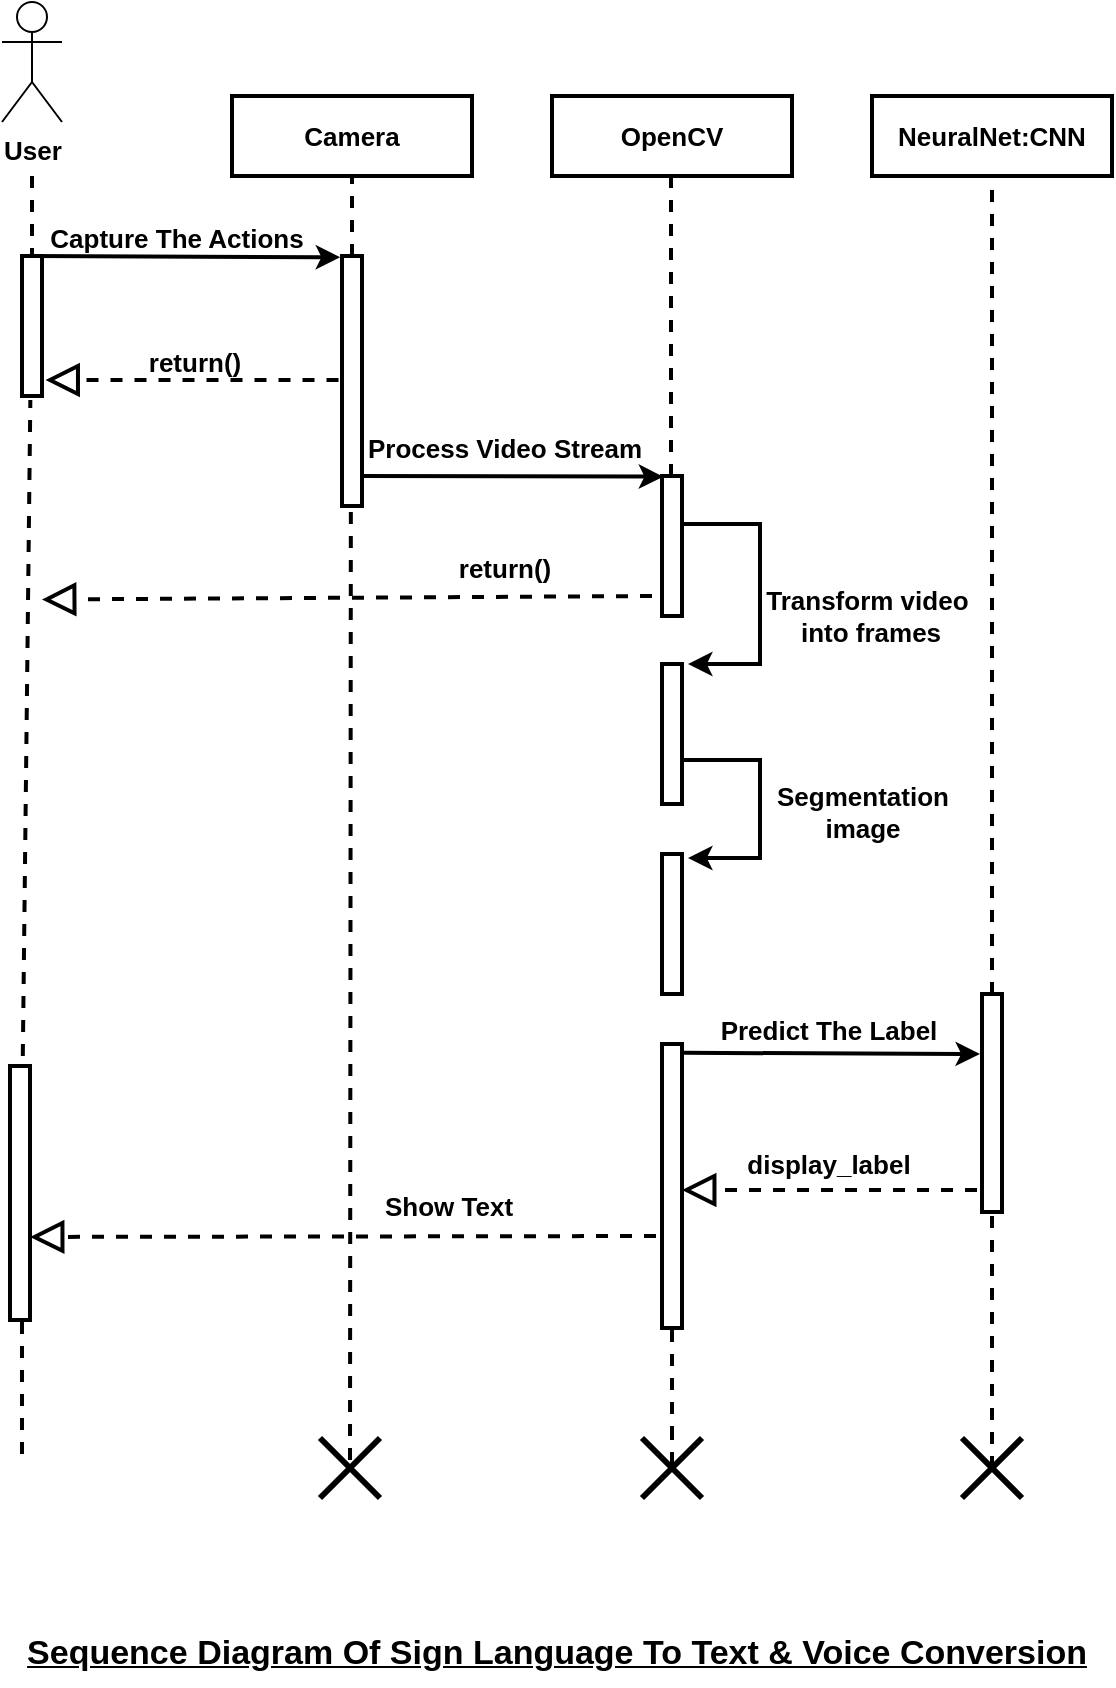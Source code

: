 <mxfile version="21.4.0" type="device">
  <diagram name="Page-1" id="BXRBHZn7yLMNFsL2Z0cU">
    <mxGraphModel dx="2250" dy="1832" grid="0" gridSize="10" guides="1" tooltips="1" connect="1" arrows="1" fold="1" page="1" pageScale="1" pageWidth="850" pageHeight="1100" math="0" shadow="0">
      <root>
        <mxCell id="0" />
        <mxCell id="1" parent="0" />
        <mxCell id="JIB8A858qkFbzwJGb11z-1" value="Camera" style="rounded=0;whiteSpace=wrap;html=1;strokeWidth=2;fontStyle=1;fontSize=13;" vertex="1" parent="1">
          <mxGeometry x="-587" y="-1013" width="120" height="40" as="geometry" />
        </mxCell>
        <mxCell id="JIB8A858qkFbzwJGb11z-2" value="" style="endArrow=none;dashed=1;html=1;rounded=0;entryX=0.5;entryY=1;entryDx=0;entryDy=0;startArrow=none;strokeWidth=2;fontStyle=1;fontSize=13;" edge="1" parent="1" target="JIB8A858qkFbzwJGb11z-1">
          <mxGeometry width="50" height="50" relative="1" as="geometry">
            <mxPoint x="-527" y="-933" as="sourcePoint" />
            <mxPoint x="-387" y="-883" as="targetPoint" />
          </mxGeometry>
        </mxCell>
        <mxCell id="JIB8A858qkFbzwJGb11z-3" value="" style="endArrow=none;dashed=1;html=1;rounded=0;entryX=0.5;entryY=1;entryDx=0;entryDy=0;startArrow=none;strokeWidth=2;fontStyle=1;fontSize=13;" edge="1" parent="1">
          <mxGeometry width="50" height="50" relative="1" as="geometry">
            <mxPoint x="-367.5" y="-823" as="sourcePoint" />
            <mxPoint x="-367.5" y="-973" as="targetPoint" />
          </mxGeometry>
        </mxCell>
        <mxCell id="JIB8A858qkFbzwJGb11z-4" value="" style="endArrow=none;dashed=1;html=1;rounded=0;entryX=0.5;entryY=1;entryDx=0;entryDy=0;strokeWidth=2;startArrow=none;fontStyle=1;fontSize=13;" edge="1" parent="1" source="JIB8A858qkFbzwJGb11z-41">
          <mxGeometry width="50" height="50" relative="1" as="geometry">
            <mxPoint x="-207.33" y="7" as="sourcePoint" />
            <mxPoint x="-207" y="-973" as="targetPoint" />
          </mxGeometry>
        </mxCell>
        <mxCell id="JIB8A858qkFbzwJGb11z-6" value="" style="endArrow=none;dashed=1;html=1;rounded=0;entryX=0.443;entryY=1.01;entryDx=0;entryDy=0;startArrow=none;entryPerimeter=0;strokeWidth=2;fontStyle=1;fontSize=13;" edge="1" parent="1" target="JIB8A858qkFbzwJGb11z-20">
          <mxGeometry width="50" height="50" relative="1" as="geometry">
            <mxPoint x="-528" y="-331" as="sourcePoint" />
            <mxPoint x="-527" y="-853" as="targetPoint" />
          </mxGeometry>
        </mxCell>
        <mxCell id="JIB8A858qkFbzwJGb11z-7" value="" style="endArrow=classic;html=1;rounded=0;entryX=-0.09;entryY=0.008;entryDx=0;entryDy=0;entryPerimeter=0;strokeWidth=2;fontStyle=1;fontSize=13;" edge="1" parent="1">
          <mxGeometry width="50" height="50" relative="1" as="geometry">
            <mxPoint x="-687" y="-933" as="sourcePoint" />
            <mxPoint x="-532.9" y="-932.36" as="targetPoint" />
          </mxGeometry>
        </mxCell>
        <mxCell id="JIB8A858qkFbzwJGb11z-8" value="" style="endArrow=none;dashed=1;html=1;rounded=0;startArrow=none;strokeWidth=2;fontStyle=1;fontSize=13;" edge="1" parent="1" target="JIB8A858qkFbzwJGb11z-91" source="JIB8A858qkFbzwJGb11z-103">
          <mxGeometry width="50" height="50" relative="1" as="geometry">
            <mxPoint x="-367" y="-329" as="sourcePoint" />
            <mxPoint x="-367" y="-380" as="targetPoint" />
          </mxGeometry>
        </mxCell>
        <mxCell id="JIB8A858qkFbzwJGb11z-9" value="" style="html=1;points=[];perimeter=orthogonalPerimeter;strokeWidth=2;fontStyle=1;fontSize=13;" vertex="1" parent="1">
          <mxGeometry x="-692" y="-933" width="10" height="70" as="geometry" />
        </mxCell>
        <mxCell id="JIB8A858qkFbzwJGb11z-10" value="" style="endArrow=none;dashed=1;html=1;rounded=0;exitX=0.5;exitY=1;exitDx=0;exitDy=0;strokeWidth=2;fontStyle=1;fontSize=13;" edge="1" parent="1" target="JIB8A858qkFbzwJGb11z-9">
          <mxGeometry width="50" height="50" relative="1" as="geometry">
            <mxPoint x="-687" y="-973" as="sourcePoint" />
            <mxPoint x="-687" y="-463" as="targetPoint" />
          </mxGeometry>
        </mxCell>
        <mxCell id="JIB8A858qkFbzwJGb11z-11" value="" style="endArrow=classic;html=1;rounded=0;entryX=0.062;entryY=0.004;entryDx=0;entryDy=0;entryPerimeter=0;strokeWidth=2;fontStyle=1;fontSize=13;" edge="1" parent="1">
          <mxGeometry width="50" height="50" relative="1" as="geometry">
            <mxPoint x="-525" y="-823" as="sourcePoint" />
            <mxPoint x="-371.38" y="-822.68" as="targetPoint" />
            <Array as="points" />
          </mxGeometry>
        </mxCell>
        <mxCell id="JIB8A858qkFbzwJGb11z-12" value="" style="endArrow=block;dashed=1;endFill=0;endSize=12;html=1;rounded=0;strokeWidth=2;fontStyle=1;fontSize=13;entryX=1.433;entryY=0.277;entryDx=0;entryDy=0;entryPerimeter=0;" edge="1" parent="1">
          <mxGeometry width="160" relative="1" as="geometry">
            <mxPoint x="-377" y="-763" as="sourcePoint" />
            <mxPoint x="-681.67" y="-761" as="targetPoint" />
            <Array as="points">
              <mxPoint x="-682" y="-761.25" />
            </Array>
          </mxGeometry>
        </mxCell>
        <mxCell id="JIB8A858qkFbzwJGb11z-14" value="" style="endArrow=classic;html=1;rounded=0;dashed=1;labelBackgroundColor=default;strokeColor=default;strokeWidth=2;fontFamily=Helvetica;fontSize=13;fontColor=default;endSize=12;shape=connector;fontStyle=1" edge="1" parent="1">
          <mxGeometry width="50" height="50" relative="1" as="geometry">
            <mxPoint x="-397" y="-453" as="sourcePoint" />
            <mxPoint x="-397" y="-453" as="targetPoint" />
          </mxGeometry>
        </mxCell>
        <mxCell id="JIB8A858qkFbzwJGb11z-20" value="" style="html=1;points=[];perimeter=orthogonalPerimeter;strokeWidth=2;fontStyle=1;fontSize=13;" vertex="1" parent="1">
          <mxGeometry x="-532" y="-933" width="10" height="125" as="geometry" />
        </mxCell>
        <mxCell id="JIB8A858qkFbzwJGb11z-21" value="" style="html=1;points=[];perimeter=orthogonalPerimeter;strokeWidth=2;fontStyle=1;fontSize=13;" vertex="1" parent="1">
          <mxGeometry x="-372" y="-823" width="10" height="70" as="geometry" />
        </mxCell>
        <mxCell id="JIB8A858qkFbzwJGb11z-24" value="OpenCV" style="rounded=0;whiteSpace=wrap;html=1;strokeWidth=2;fontStyle=1;fontSize=13;" vertex="1" parent="1">
          <mxGeometry x="-427" y="-1013" width="120" height="40" as="geometry" />
        </mxCell>
        <mxCell id="JIB8A858qkFbzwJGb11z-26" value="NeuralNet:CNN" style="rounded=0;whiteSpace=wrap;html=1;strokeWidth=2;fontStyle=1;fontSize=13;" vertex="1" parent="1">
          <mxGeometry x="-267" y="-1013" width="120" height="40" as="geometry" />
        </mxCell>
        <mxCell id="JIB8A858qkFbzwJGb11z-27" value="&lt;span style=&quot;font-size: 13px;&quot;&gt;Capture The Actions&lt;/span&gt;" style="text;html=1;align=center;verticalAlign=middle;resizable=0;points=[];autosize=1;strokeColor=none;fillColor=none;fontSize=13;fontFamily=Helvetica;fontColor=default;strokeWidth=2;fontStyle=1" vertex="1" parent="1">
          <mxGeometry x="-688" y="-956" width="145" height="28" as="geometry" />
        </mxCell>
        <mxCell id="JIB8A858qkFbzwJGb11z-28" value="Process Video Stream" style="text;html=1;align=center;verticalAlign=middle;resizable=0;points=[];autosize=1;strokeColor=none;fillColor=none;fontSize=13;fontFamily=Helvetica;fontColor=default;strokeWidth=2;fontStyle=1" vertex="1" parent="1">
          <mxGeometry x="-528.5" y="-851" width="155" height="28" as="geometry" />
        </mxCell>
        <mxCell id="JIB8A858qkFbzwJGb11z-29" value="return()" style="text;html=1;align=center;verticalAlign=middle;resizable=0;points=[];autosize=1;strokeColor=none;fillColor=none;fontSize=13;fontFamily=Helvetica;fontColor=default;strokeWidth=2;fontStyle=1" vertex="1" parent="1">
          <mxGeometry x="-483" y="-791" width="64" height="28" as="geometry" />
        </mxCell>
        <mxCell id="JIB8A858qkFbzwJGb11z-34" value="" style="endArrow=block;dashed=1;endFill=0;endSize=12;html=1;rounded=0;strokeWidth=2;fontStyle=1;fontSize=13;entryX=1.433;entryY=0.277;entryDx=0;entryDy=0;entryPerimeter=0;" edge="1" parent="1">
          <mxGeometry width="160" relative="1" as="geometry">
            <mxPoint x="-533.75" y="-871" as="sourcePoint" />
            <mxPoint x="-679.92" y="-870.75" as="targetPoint" />
            <Array as="points">
              <mxPoint x="-680.25" y="-871" />
            </Array>
          </mxGeometry>
        </mxCell>
        <mxCell id="JIB8A858qkFbzwJGb11z-35" value="return()" style="text;html=1;align=center;verticalAlign=middle;resizable=0;points=[];autosize=1;strokeColor=none;fillColor=none;fontSize=13;fontFamily=Helvetica;fontColor=default;strokeWidth=2;fontStyle=1" vertex="1" parent="1">
          <mxGeometry x="-638" y="-894" width="64" height="28" as="geometry" />
        </mxCell>
        <mxCell id="JIB8A858qkFbzwJGb11z-40" value="" style="endArrow=none;dashed=1;html=1;rounded=0;entryX=0.5;entryY=1;entryDx=0;entryDy=0;strokeWidth=2;fontStyle=1;fontSize=13;" edge="1" parent="1" target="JIB8A858qkFbzwJGb11z-41">
          <mxGeometry width="50" height="50" relative="1" as="geometry">
            <mxPoint x="-207" y="-327" as="sourcePoint" />
            <mxPoint x="-207" y="-973" as="targetPoint" />
          </mxGeometry>
        </mxCell>
        <mxCell id="JIB8A858qkFbzwJGb11z-41" value="" style="html=1;points=[];perimeter=orthogonalPerimeter;strokeWidth=2;fontStyle=1;fontSize=13;" vertex="1" parent="1">
          <mxGeometry x="-212" y="-564" width="10" height="109" as="geometry" />
        </mxCell>
        <mxCell id="JIB8A858qkFbzwJGb11z-53" value="User" style="shape=umlActor;verticalLabelPosition=bottom;verticalAlign=top;html=1;outlineConnect=0;fontSize=13;fontStyle=1" vertex="1" parent="1">
          <mxGeometry x="-702" y="-1060" width="30" height="60" as="geometry" />
        </mxCell>
        <mxCell id="JIB8A858qkFbzwJGb11z-55" value="Segmentation&lt;br&gt;image" style="text;html=1;align=center;verticalAlign=middle;resizable=0;points=[];autosize=1;strokeColor=none;fillColor=none;fontSize=13;fontStyle=1" vertex="1" parent="1">
          <mxGeometry x="-324" y="-677" width="104" height="43" as="geometry" />
        </mxCell>
        <mxCell id="JIB8A858qkFbzwJGb11z-56" value="" style="endArrow=classic;html=1;rounded=0;strokeWidth=2;fontStyle=1;fontSize=13;" edge="1" parent="1">
          <mxGeometry width="50" height="50" relative="1" as="geometry">
            <mxPoint x="-362" y="-799" as="sourcePoint" />
            <mxPoint x="-359" y="-729" as="targetPoint" />
            <Array as="points">
              <mxPoint x="-323" y="-799" />
              <mxPoint x="-323" y="-759" />
              <mxPoint x="-323" y="-729" />
            </Array>
          </mxGeometry>
        </mxCell>
        <mxCell id="JIB8A858qkFbzwJGb11z-57" value="Transform video&amp;nbsp;&lt;br&gt;into frames" style="text;html=1;align=center;verticalAlign=middle;resizable=0;points=[];autosize=1;strokeColor=none;fillColor=none;fontSize=13;fontStyle=1" vertex="1" parent="1">
          <mxGeometry x="-330" y="-775" width="123" height="43" as="geometry" />
        </mxCell>
        <mxCell id="JIB8A858qkFbzwJGb11z-84" value="" style="endArrow=none;dashed=1;html=1;rounded=0;entryX=0.443;entryY=1.01;entryDx=0;entryDy=0;startArrow=none;entryPerimeter=0;strokeWidth=2;fontStyle=1;fontSize=13;" edge="1" parent="1" source="JIB8A858qkFbzwJGb11z-87">
          <mxGeometry width="50" height="50" relative="1" as="geometry">
            <mxPoint x="-693" y="-407" as="sourcePoint" />
            <mxPoint x="-687.83" y="-861" as="targetPoint" />
            <Array as="points">
              <mxPoint x="-693" y="-411" />
            </Array>
          </mxGeometry>
        </mxCell>
        <mxCell id="JIB8A858qkFbzwJGb11z-88" value="" style="endArrow=none;dashed=1;html=1;rounded=0;startArrow=none;strokeWidth=2;fontStyle=1;fontSize=13;" edge="1" parent="1" target="JIB8A858qkFbzwJGb11z-87">
          <mxGeometry width="50" height="50" relative="1" as="geometry">
            <mxPoint x="-692" y="-334" as="sourcePoint" />
            <mxPoint x="-692" y="-278" as="targetPoint" />
            <Array as="points" />
          </mxGeometry>
        </mxCell>
        <mxCell id="JIB8A858qkFbzwJGb11z-89" value="" style="html=1;points=[];perimeter=orthogonalPerimeter;strokeWidth=2;fontStyle=1;fontSize=13;" vertex="1" parent="1">
          <mxGeometry x="-372" y="-729" width="10" height="70" as="geometry" />
        </mxCell>
        <mxCell id="JIB8A858qkFbzwJGb11z-90" value="" style="html=1;points=[];perimeter=orthogonalPerimeter;strokeWidth=2;fontStyle=1;fontSize=13;" vertex="1" parent="1">
          <mxGeometry x="-372" y="-634" width="10" height="70" as="geometry" />
        </mxCell>
        <mxCell id="JIB8A858qkFbzwJGb11z-91" value="" style="html=1;points=[];perimeter=orthogonalPerimeter;strokeWidth=2;fontStyle=1;fontSize=13;" vertex="1" parent="1">
          <mxGeometry x="-372" y="-539" width="10" height="142" as="geometry" />
        </mxCell>
        <mxCell id="JIB8A858qkFbzwJGb11z-92" value="" style="endArrow=classic;html=1;rounded=0;strokeWidth=2;fontStyle=1;fontSize=13;" edge="1" parent="1">
          <mxGeometry width="50" height="50" relative="1" as="geometry">
            <mxPoint x="-362" y="-681" as="sourcePoint" />
            <mxPoint x="-359" y="-632" as="targetPoint" />
            <Array as="points">
              <mxPoint x="-323" y="-681" />
              <mxPoint x="-323" y="-632" />
            </Array>
          </mxGeometry>
        </mxCell>
        <mxCell id="JIB8A858qkFbzwJGb11z-93" value="" style="endArrow=classic;html=1;rounded=0;strokeWidth=2;fontStyle=1;fontSize=13;exitX=1.065;exitY=0.031;exitDx=0;exitDy=0;exitPerimeter=0;" edge="1" parent="1" source="JIB8A858qkFbzwJGb11z-91">
          <mxGeometry width="50" height="50" relative="1" as="geometry">
            <mxPoint x="-362" y="-531" as="sourcePoint" />
            <mxPoint x="-213" y="-534" as="targetPoint" />
            <Array as="points" />
          </mxGeometry>
        </mxCell>
        <mxCell id="JIB8A858qkFbzwJGb11z-94" value="&lt;b&gt;&lt;font style=&quot;font-size: 13px;&quot;&gt;Predict The Label&lt;/font&gt;&lt;/b&gt;" style="text;html=1;align=center;verticalAlign=middle;resizable=0;points=[];autosize=1;strokeColor=none;fillColor=none;" vertex="1" parent="1">
          <mxGeometry x="-352" y="-560" width="126" height="28" as="geometry" />
        </mxCell>
        <mxCell id="JIB8A858qkFbzwJGb11z-95" value="" style="endArrow=block;dashed=1;endFill=0;endSize=12;html=1;rounded=0;strokeWidth=2;fontStyle=1;fontSize=13;" edge="1" parent="1">
          <mxGeometry width="160" relative="1" as="geometry">
            <mxPoint x="-214.5" y="-466" as="sourcePoint" />
            <mxPoint x="-362" y="-466" as="targetPoint" />
            <Array as="points" />
          </mxGeometry>
        </mxCell>
        <mxCell id="JIB8A858qkFbzwJGb11z-96" value="&lt;b&gt;&lt;font style=&quot;font-size: 13px;&quot;&gt;display_label&lt;/font&gt;&lt;/b&gt;" style="text;html=1;align=center;verticalAlign=middle;resizable=0;points=[];autosize=1;strokeColor=none;fillColor=none;" vertex="1" parent="1">
          <mxGeometry x="-339" y="-493" width="100" height="28" as="geometry" />
        </mxCell>
        <mxCell id="JIB8A858qkFbzwJGb11z-97" value="" style="endArrow=block;dashed=1;endFill=0;endSize=12;html=1;rounded=0;strokeWidth=2;fontStyle=1;fontSize=13;entryX=1;entryY=0.673;entryDx=0;entryDy=0;entryPerimeter=0;" edge="1" parent="1" target="JIB8A858qkFbzwJGb11z-87">
          <mxGeometry width="160" relative="1" as="geometry">
            <mxPoint x="-375" y="-443" as="sourcePoint" />
            <mxPoint x="-352" y="-456" as="targetPoint" />
            <Array as="points" />
          </mxGeometry>
        </mxCell>
        <mxCell id="JIB8A858qkFbzwJGb11z-98" value="" style="endArrow=none;dashed=1;html=1;rounded=0;entryX=0.443;entryY=1.01;entryDx=0;entryDy=0;startArrow=none;entryPerimeter=0;strokeWidth=2;fontStyle=1;fontSize=13;" edge="1" parent="1" target="JIB8A858qkFbzwJGb11z-87">
          <mxGeometry width="50" height="50" relative="1" as="geometry">
            <mxPoint x="-693" y="-407" as="sourcePoint" />
            <mxPoint x="-687.83" y="-861" as="targetPoint" />
            <Array as="points" />
          </mxGeometry>
        </mxCell>
        <mxCell id="JIB8A858qkFbzwJGb11z-87" value="" style="html=1;points=[];perimeter=orthogonalPerimeter;strokeWidth=2;fontStyle=1;fontSize=13;" vertex="1" parent="1">
          <mxGeometry x="-698" y="-528" width="10" height="127" as="geometry" />
        </mxCell>
        <mxCell id="JIB8A858qkFbzwJGb11z-99" value="Show Text" style="text;html=1;align=center;verticalAlign=middle;resizable=0;points=[];autosize=1;strokeColor=none;fillColor=none;fontSize=13;fontFamily=Helvetica;fontColor=default;strokeWidth=2;fontStyle=1" vertex="1" parent="1">
          <mxGeometry x="-520" y="-472" width="82" height="28" as="geometry" />
        </mxCell>
        <mxCell id="JIB8A858qkFbzwJGb11z-101" value="" style="shape=umlDestroy;whiteSpace=wrap;html=1;strokeWidth=3;targetShapes=umlLifeline;" vertex="1" parent="1">
          <mxGeometry x="-543" y="-342" width="30" height="30" as="geometry" />
        </mxCell>
        <mxCell id="JIB8A858qkFbzwJGb11z-104" value="" style="endArrow=none;dashed=1;html=1;rounded=0;startArrow=none;strokeWidth=2;fontStyle=1;fontSize=13;" edge="1" parent="1" target="JIB8A858qkFbzwJGb11z-103">
          <mxGeometry width="50" height="50" relative="1" as="geometry">
            <mxPoint x="-367" y="-329" as="sourcePoint" />
            <mxPoint x="-367" y="-397" as="targetPoint" />
          </mxGeometry>
        </mxCell>
        <mxCell id="JIB8A858qkFbzwJGb11z-103" value="" style="shape=umlDestroy;whiteSpace=wrap;html=1;strokeWidth=3;targetShapes=umlLifeline;" vertex="1" parent="1">
          <mxGeometry x="-382" y="-342" width="30" height="30" as="geometry" />
        </mxCell>
        <mxCell id="JIB8A858qkFbzwJGb11z-105" value="" style="shape=umlDestroy;whiteSpace=wrap;html=1;strokeWidth=3;targetShapes=umlLifeline;" vertex="1" parent="1">
          <mxGeometry x="-222" y="-342" width="30" height="30" as="geometry" />
        </mxCell>
        <mxCell id="JIB8A858qkFbzwJGb11z-106" value="&lt;font size=&quot;1&quot; style=&quot;&quot;&gt;&lt;u style=&quot;font-size: 17px;&quot;&gt;Sequence Diagram Of Sign Language To Text &amp;amp; Voice Conversion&lt;/u&gt;&lt;/font&gt;" style="text;html=1;align=center;verticalAlign=middle;resizable=0;points=[];autosize=1;strokeColor=none;fillColor=none;strokeWidth=2;fontStyle=1" vertex="1" parent="1">
          <mxGeometry x="-699" y="-250" width="548" height="32" as="geometry" />
        </mxCell>
      </root>
    </mxGraphModel>
  </diagram>
</mxfile>
